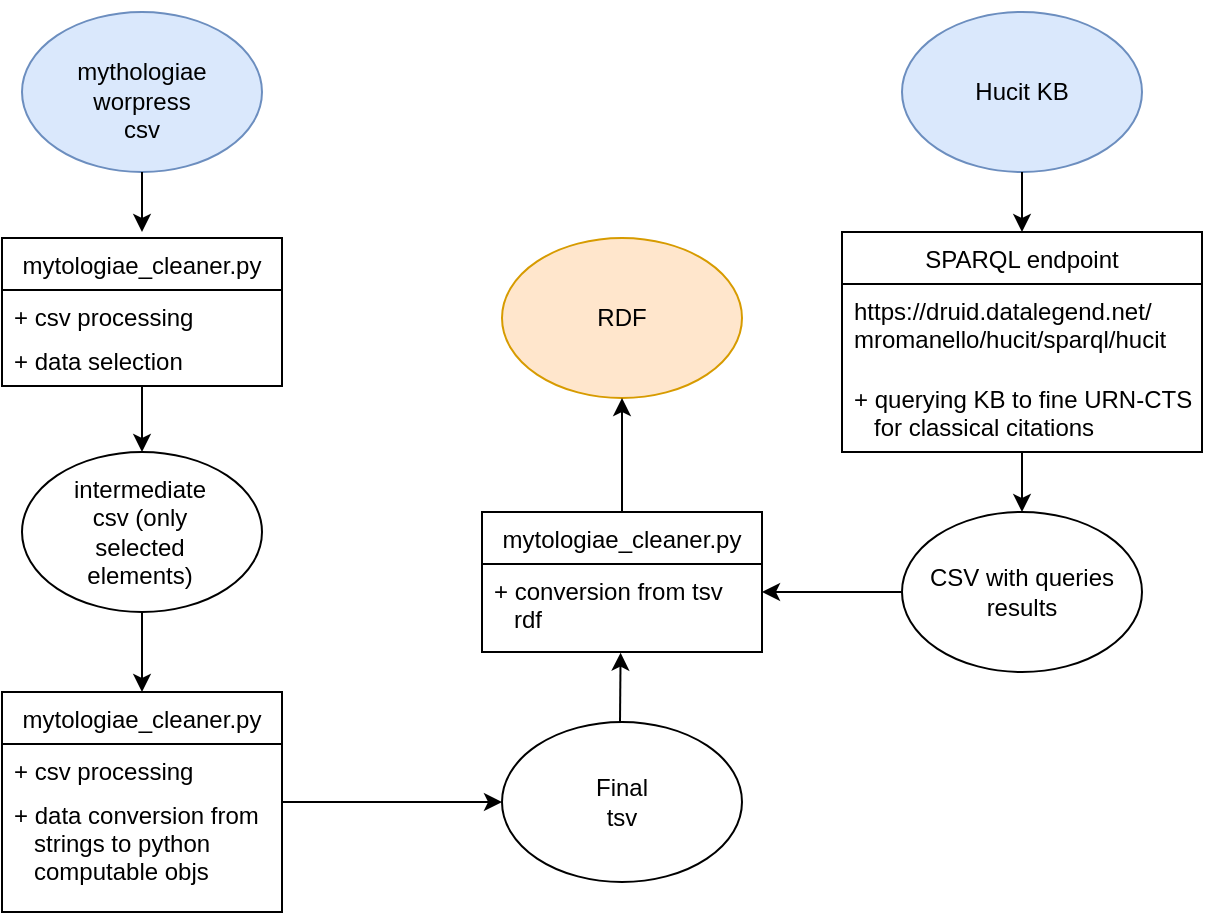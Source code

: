 <mxfile version="13.6.5"><diagram id="Rmf1fp6uGXIG_8NGNBFY" name="Page-1"><mxGraphModel dx="742" dy="508" grid="1" gridSize="10" guides="1" tooltips="1" connect="1" arrows="1" fold="1" page="1" pageScale="1" pageWidth="827" pageHeight="1169" math="0" shadow="0"><root><mxCell id="0"/><mxCell id="1" parent="0"/><mxCell id="2k6nMnRC56K0Km_0UtQ0-4" value="" style="ellipse;whiteSpace=wrap;html=1;fillColor=#dae8fc;strokeColor=#6c8ebf;" vertex="1" parent="1"><mxGeometry x="150" y="100" width="120" height="80" as="geometry"/></mxCell><mxCell id="2k6nMnRC56K0Km_0UtQ0-5" value="" style="endArrow=classic;html=1;" edge="1" parent="1" source="2k6nMnRC56K0Km_0UtQ0-4"><mxGeometry width="50" height="50" relative="1" as="geometry"><mxPoint x="280" y="220" as="sourcePoint"/><mxPoint x="210" y="210" as="targetPoint"/></mxGeometry></mxCell><mxCell id="2k6nMnRC56K0Km_0UtQ0-6" value="&lt;br&gt;&lt;br&gt;mythologiae&lt;br&gt;worpress&lt;br&gt;csv" style="text;html=1;strokeColor=none;fillColor=none;align=center;verticalAlign=middle;whiteSpace=wrap;rounded=0;" vertex="1" parent="1"><mxGeometry x="190" y="120" width="40" height="20" as="geometry"/></mxCell><mxCell id="2k6nMnRC56K0Km_0UtQ0-8" value="" style="ellipse;whiteSpace=wrap;html=1;" vertex="1" parent="1"><mxGeometry x="150" y="320" width="120" height="80" as="geometry"/></mxCell><mxCell id="2k6nMnRC56K0Km_0UtQ0-16" value="" style="endArrow=classic;html=1;entryX=0.5;entryY=0;entryDx=0;entryDy=0;" edge="1" parent="1" source="2k6nMnRC56K0Km_0UtQ0-8" target="2k6nMnRC56K0Km_0UtQ0-19"><mxGeometry width="50" height="50" relative="1" as="geometry"><mxPoint x="280" y="390" as="sourcePoint"/><mxPoint x="210" y="470" as="targetPoint"/></mxGeometry></mxCell><mxCell id="2k6nMnRC56K0Km_0UtQ0-17" value="" style="endArrow=classic;html=1;" edge="1" parent="1" source="2k6nMnRC56K0Km_0UtQ0-13" target="2k6nMnRC56K0Km_0UtQ0-8"><mxGeometry width="50" height="50" relative="1" as="geometry"><mxPoint x="200" y="320" as="sourcePoint"/><mxPoint x="250" y="270" as="targetPoint"/></mxGeometry></mxCell><mxCell id="2k6nMnRC56K0Km_0UtQ0-18" value="intermediate csv (only selected elements)" style="text;html=1;strokeColor=none;fillColor=none;align=center;verticalAlign=middle;whiteSpace=wrap;rounded=0;" vertex="1" parent="1"><mxGeometry x="189" y="350" width="40" height="20" as="geometry"/></mxCell><mxCell id="2k6nMnRC56K0Km_0UtQ0-22" value="" style="ellipse;whiteSpace=wrap;html=1;" vertex="1" parent="1"><mxGeometry x="390" y="455" width="120" height="80" as="geometry"/></mxCell><mxCell id="2k6nMnRC56K0Km_0UtQ0-23" value="" style="endArrow=classic;html=1;entryX=0;entryY=0.5;entryDx=0;entryDy=0;" edge="1" parent="1" target="2k6nMnRC56K0Km_0UtQ0-22"><mxGeometry width="50" height="50" relative="1" as="geometry"><mxPoint x="280" y="495" as="sourcePoint"/><mxPoint x="300" y="525" as="targetPoint"/></mxGeometry></mxCell><mxCell id="2k6nMnRC56K0Km_0UtQ0-24" value="Final tsv" style="text;html=1;strokeColor=none;fillColor=none;align=center;verticalAlign=middle;whiteSpace=wrap;rounded=0;" vertex="1" parent="1"><mxGeometry x="430" y="485" width="40" height="20" as="geometry"/></mxCell><mxCell id="2k6nMnRC56K0Km_0UtQ0-28" value="" style="endArrow=classic;html=1;entryX=0.495;entryY=1.008;entryDx=0;entryDy=0;entryPerimeter=0;" edge="1" parent="1" target="2k6nMnRC56K0Km_0UtQ0-26"><mxGeometry width="50" height="50" relative="1" as="geometry"><mxPoint x="449" y="455" as="sourcePoint"/><mxPoint x="451" y="396" as="targetPoint"/></mxGeometry></mxCell><mxCell id="2k6nMnRC56K0Km_0UtQ0-29" value="Hucit KB" style="ellipse;whiteSpace=wrap;html=1;fillColor=#dae8fc;strokeColor=#6c8ebf;" vertex="1" parent="1"><mxGeometry x="590" y="100" width="120" height="80" as="geometry"/></mxCell><mxCell id="2k6nMnRC56K0Km_0UtQ0-33" value="CSV with queries&lt;br&gt;results" style="ellipse;whiteSpace=wrap;html=1;" vertex="1" parent="1"><mxGeometry x="590" y="350" width="120" height="80" as="geometry"/></mxCell><mxCell id="2k6nMnRC56K0Km_0UtQ0-34" value="" style="endArrow=classic;html=1;" edge="1" parent="1" source="2k6nMnRC56K0Km_0UtQ0-32" target="2k6nMnRC56K0Km_0UtQ0-33"><mxGeometry width="50" height="50" relative="1" as="geometry"><mxPoint x="470" y="340" as="sourcePoint"/><mxPoint x="520" y="290" as="targetPoint"/></mxGeometry></mxCell><mxCell id="2k6nMnRC56K0Km_0UtQ0-35" value="" style="endArrow=classic;html=1;exitX=0.5;exitY=1;exitDx=0;exitDy=0;entryX=0.5;entryY=0;entryDx=0;entryDy=0;" edge="1" parent="1" source="2k6nMnRC56K0Km_0UtQ0-29" target="2k6nMnRC56K0Km_0UtQ0-30"><mxGeometry width="50" height="50" relative="1" as="geometry"><mxPoint x="470" y="340" as="sourcePoint"/><mxPoint x="520" y="290" as="targetPoint"/></mxGeometry></mxCell><mxCell id="2k6nMnRC56K0Km_0UtQ0-11" value="mytologiae_cleaner.py" style="swimlane;fontStyle=0;childLayout=stackLayout;horizontal=1;startSize=26;fillColor=none;horizontalStack=0;resizeParent=1;resizeParentMax=0;resizeLast=0;collapsible=1;marginBottom=0;" vertex="1" parent="1"><mxGeometry x="140" y="213" width="140" height="74" as="geometry"/></mxCell><mxCell id="2k6nMnRC56K0Km_0UtQ0-12" value="+ csv processing" style="text;strokeColor=none;fillColor=none;align=left;verticalAlign=top;spacingLeft=4;spacingRight=4;overflow=hidden;rotatable=0;points=[[0,0.5],[1,0.5]];portConstraint=eastwest;" vertex="1" parent="2k6nMnRC56K0Km_0UtQ0-11"><mxGeometry y="26" width="140" height="22" as="geometry"/></mxCell><mxCell id="2k6nMnRC56K0Km_0UtQ0-13" value="+ data selection" style="text;strokeColor=none;fillColor=none;align=left;verticalAlign=top;spacingLeft=4;spacingRight=4;overflow=hidden;rotatable=0;points=[[0,0.5],[1,0.5]];portConstraint=eastwest;" vertex="1" parent="2k6nMnRC56K0Km_0UtQ0-11"><mxGeometry y="48" width="140" height="26" as="geometry"/></mxCell><mxCell id="2k6nMnRC56K0Km_0UtQ0-30" value="SPARQL endpoint" style="swimlane;fontStyle=0;childLayout=stackLayout;horizontal=1;startSize=26;fillColor=none;horizontalStack=0;resizeParent=1;resizeParentMax=0;resizeLast=0;collapsible=1;marginBottom=0;" vertex="1" parent="1"><mxGeometry x="560" y="210" width="180" height="110" as="geometry"/></mxCell><mxCell id="2k6nMnRC56K0Km_0UtQ0-31" value="https://druid.datalegend.net/&#10;mromanello/hucit/sparql/hucit" style="text;strokeColor=none;fillColor=none;align=left;verticalAlign=top;spacingLeft=4;spacingRight=4;overflow=hidden;rotatable=0;points=[[0,0.5],[1,0.5]];portConstraint=eastwest;" vertex="1" parent="2k6nMnRC56K0Km_0UtQ0-30"><mxGeometry y="26" width="180" height="44" as="geometry"/></mxCell><mxCell id="2k6nMnRC56K0Km_0UtQ0-32" value="+ querying KB to fine URN-CTS&#10;   for classical citations " style="text;strokeColor=none;fillColor=none;align=left;verticalAlign=top;spacingLeft=4;spacingRight=4;overflow=hidden;rotatable=0;points=[[0,0.5],[1,0.5]];portConstraint=eastwest;" vertex="1" parent="2k6nMnRC56K0Km_0UtQ0-30"><mxGeometry y="70" width="180" height="40" as="geometry"/></mxCell><mxCell id="2k6nMnRC56K0Km_0UtQ0-25" value="mytologiae_cleaner.py" style="swimlane;fontStyle=0;childLayout=stackLayout;horizontal=1;startSize=26;fillColor=none;horizontalStack=0;resizeParent=1;resizeParentMax=0;resizeLast=0;collapsible=1;marginBottom=0;" vertex="1" parent="1"><mxGeometry x="380" y="350" width="140" height="70" as="geometry"/></mxCell><mxCell id="2k6nMnRC56K0Km_0UtQ0-26" value="+ conversion from tsv &#10;   rdf " style="text;strokeColor=none;fillColor=none;align=left;verticalAlign=top;spacingLeft=4;spacingRight=4;overflow=hidden;rotatable=0;points=[[0,0.5],[1,0.5]];portConstraint=eastwest;" vertex="1" parent="2k6nMnRC56K0Km_0UtQ0-25"><mxGeometry y="26" width="140" height="44" as="geometry"/></mxCell><mxCell id="2k6nMnRC56K0Km_0UtQ0-19" value="mytologiae_cleaner.py" style="swimlane;fontStyle=0;childLayout=stackLayout;horizontal=1;startSize=26;fillColor=none;horizontalStack=0;resizeParent=1;resizeParentMax=0;resizeLast=0;collapsible=1;marginBottom=0;" vertex="1" parent="1"><mxGeometry x="140" y="440" width="140" height="110" as="geometry"/></mxCell><mxCell id="2k6nMnRC56K0Km_0UtQ0-20" value="+ csv processing" style="text;strokeColor=none;fillColor=none;align=left;verticalAlign=top;spacingLeft=4;spacingRight=4;overflow=hidden;rotatable=0;points=[[0,0.5],[1,0.5]];portConstraint=eastwest;" vertex="1" parent="2k6nMnRC56K0Km_0UtQ0-19"><mxGeometry y="26" width="140" height="22" as="geometry"/></mxCell><mxCell id="2k6nMnRC56K0Km_0UtQ0-21" value="+ data conversion from&#10;   strings to python  &#10;   computable objs" style="text;strokeColor=none;fillColor=none;align=left;verticalAlign=top;spacingLeft=4;spacingRight=4;overflow=hidden;rotatable=0;points=[[0,0.5],[1,0.5]];portConstraint=eastwest;" vertex="1" parent="2k6nMnRC56K0Km_0UtQ0-19"><mxGeometry y="48" width="140" height="62" as="geometry"/></mxCell><mxCell id="2k6nMnRC56K0Km_0UtQ0-39" value="" style="endArrow=classic;html=1;exitX=0;exitY=0.5;exitDx=0;exitDy=0;" edge="1" parent="1" source="2k6nMnRC56K0Km_0UtQ0-33"><mxGeometry width="50" height="50" relative="1" as="geometry"><mxPoint x="470" y="410" as="sourcePoint"/><mxPoint x="520" y="390" as="targetPoint"/></mxGeometry></mxCell><mxCell id="2k6nMnRC56K0Km_0UtQ0-40" value="RDF" style="ellipse;whiteSpace=wrap;html=1;fillColor=#ffe6cc;strokeColor=#d79b00;" vertex="1" parent="1"><mxGeometry x="390" y="213" width="120" height="80" as="geometry"/></mxCell><mxCell id="2k6nMnRC56K0Km_0UtQ0-41" value="" style="endArrow=classic;html=1;exitX=0.5;exitY=0;exitDx=0;exitDy=0;" edge="1" parent="1" source="2k6nMnRC56K0Km_0UtQ0-25" target="2k6nMnRC56K0Km_0UtQ0-40"><mxGeometry width="50" height="50" relative="1" as="geometry"><mxPoint x="470" y="400" as="sourcePoint"/><mxPoint x="520" y="350" as="targetPoint"/></mxGeometry></mxCell></root></mxGraphModel></diagram></mxfile>
